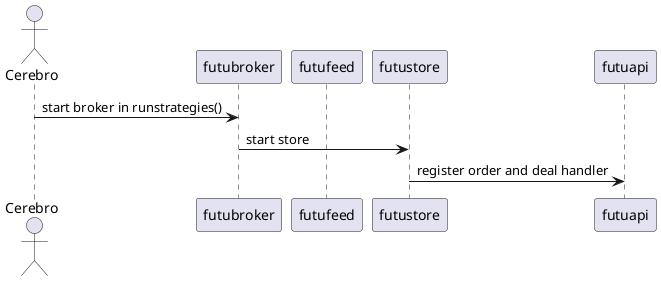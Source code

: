 @startuml
Actor Cerebro
participant futubroker
participant futufeed
participant futustore
participant futuapi
Cerebro -> futubroker: start broker in runstrategies()
futubroker -> futustore: start store
futustore -> futuapi: register order and deal handler
@enduml